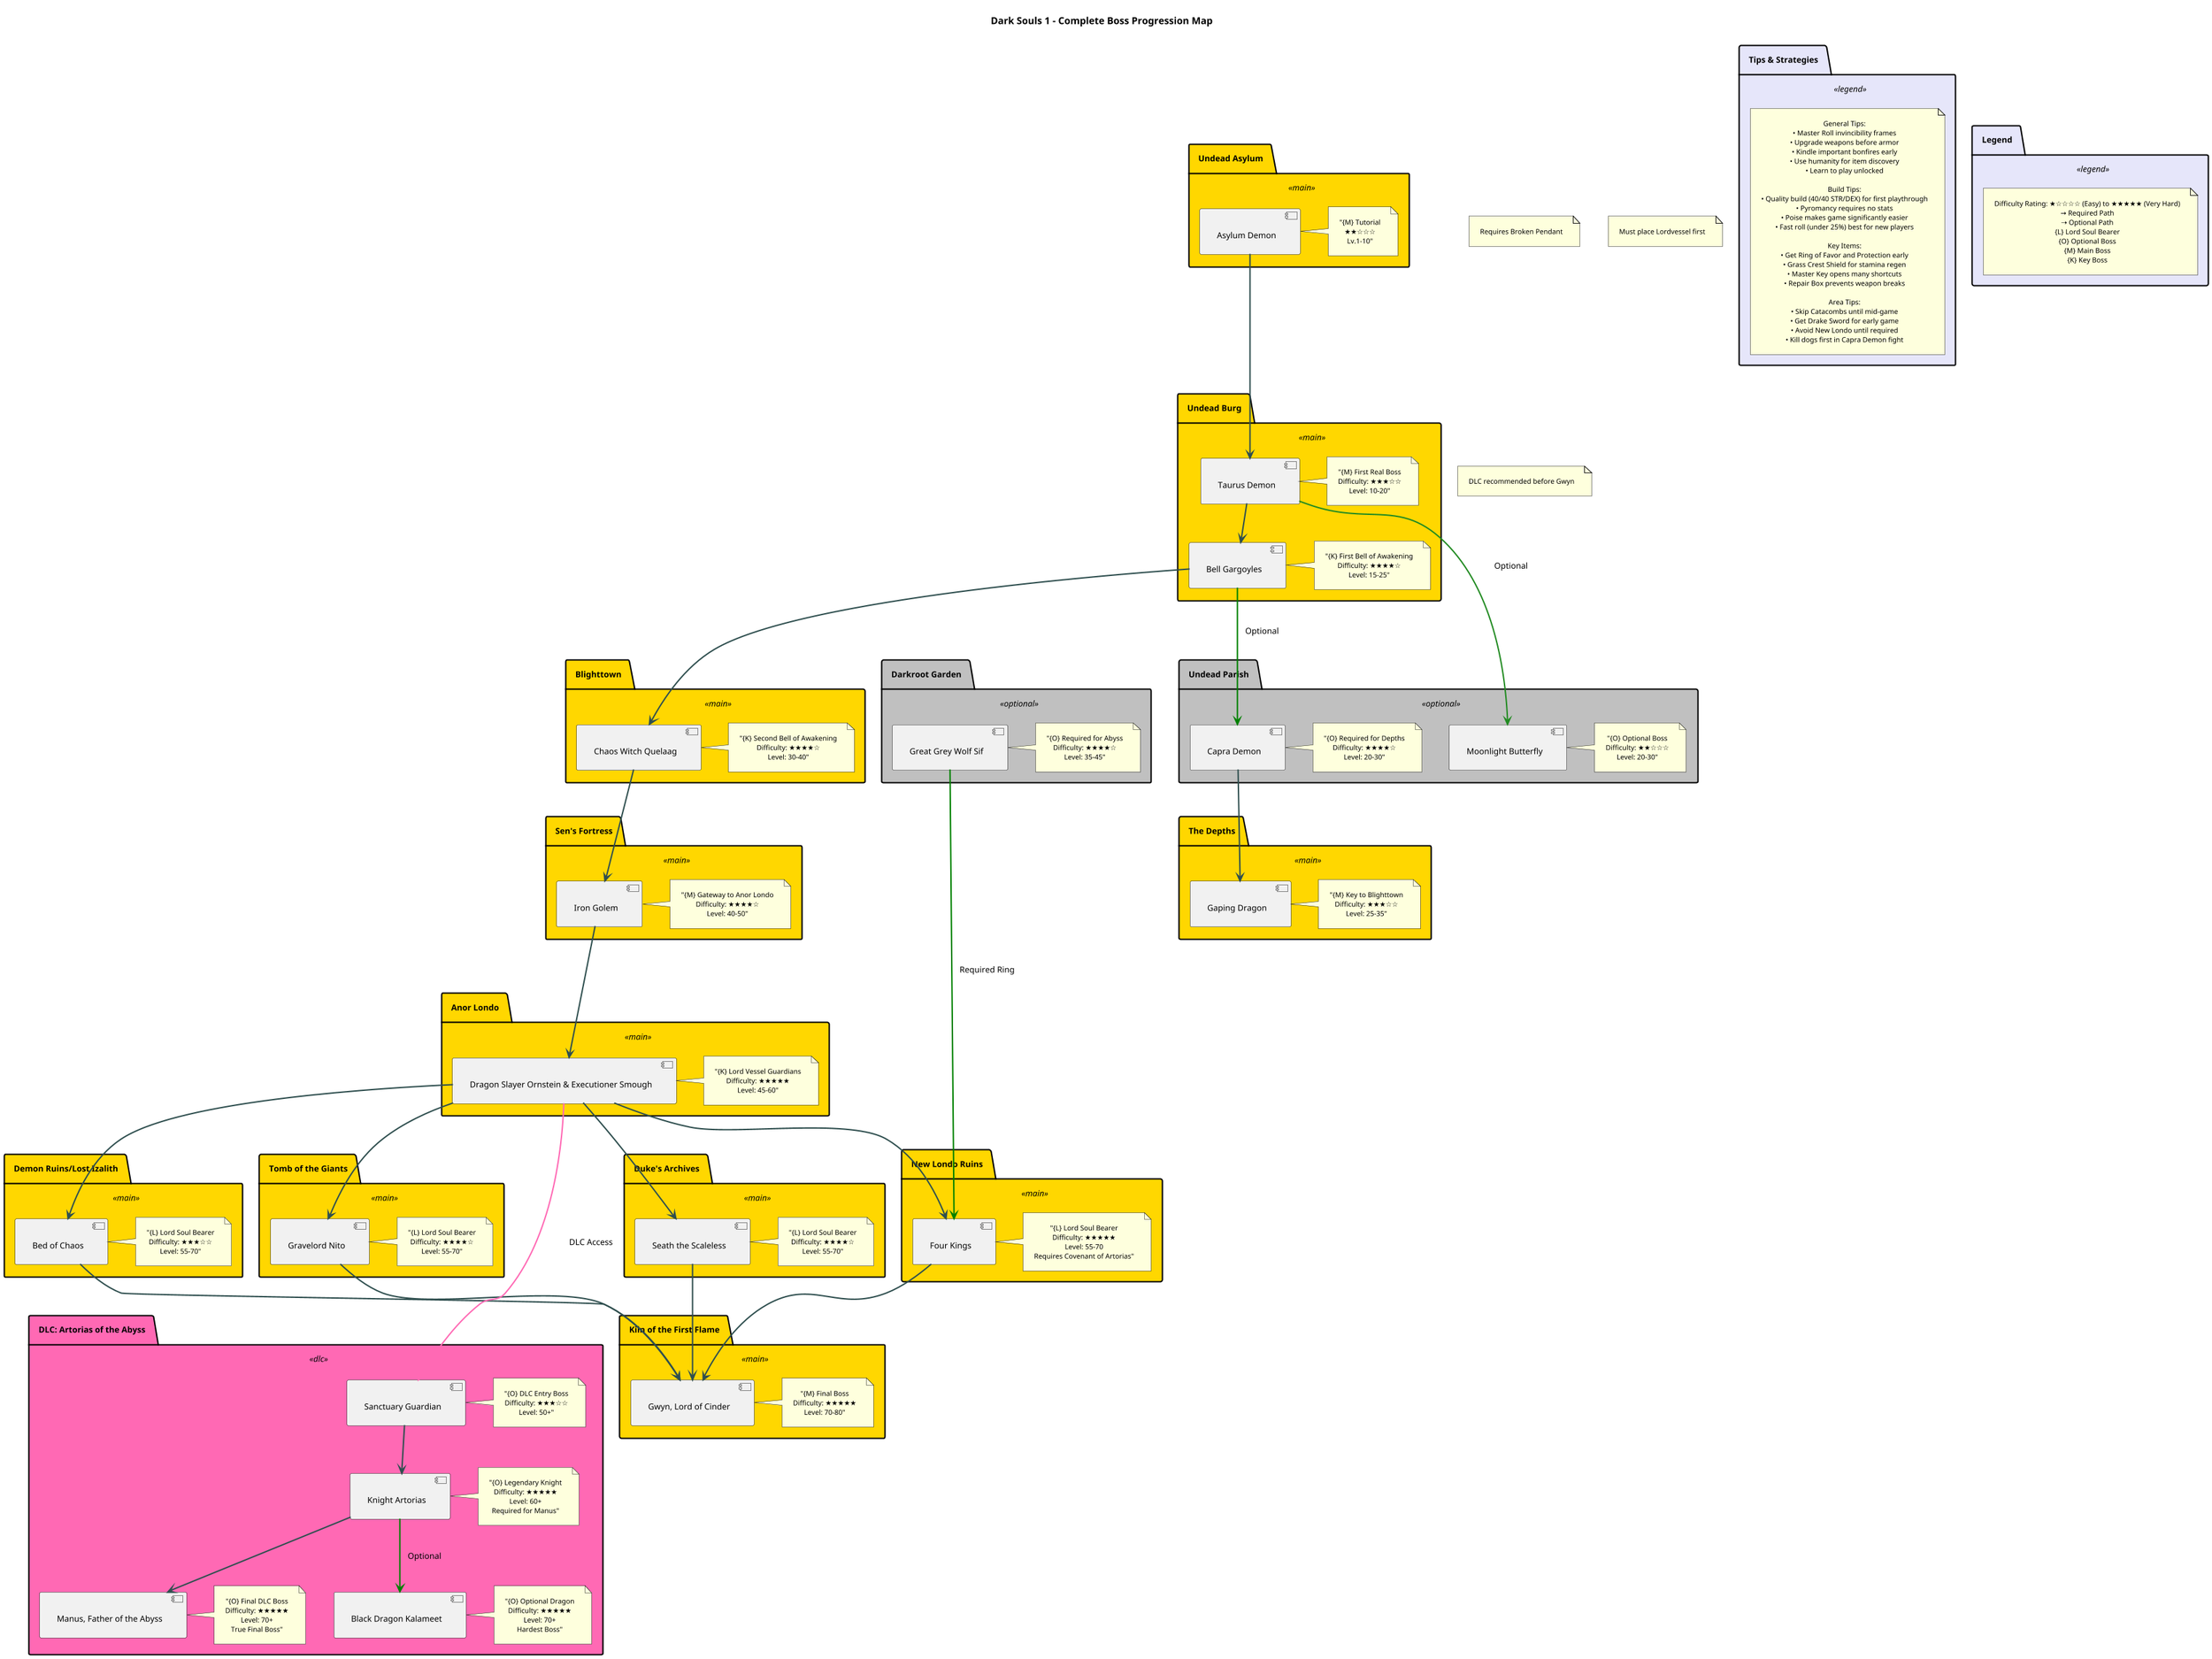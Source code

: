 @startuml
!define MAIN_COLOR #FFD700
!define OPTIONAL_COLOR #C0C0C0
!define DLC_COLOR #FF69B4
!define LEGEND_COLOR #E6E6FA
!define DIFFICULTY_HIGH #FF0000
!define DIFFICULTY_MEDIUM #FFA500
!define DIFFICULTY_LOW #008000

' Layout and Sizing Configuration
skinparam dpi 200
skinparam defaultTextAlignment center
skinparam nodesep 40
skinparam ranksep 50
skinparam padding 10
skinparam packagePadding 20

' Font Configurations
skinparam defaultFontSize 12
skinparam noteFontSize 10
skinparam noteFontStyle plain

' Arrow Styling
skinparam ArrowColor #2F4F4F
skinparam ArrowThickness 2
skinparam PathHoverColor #FF0000
skinparam PathColor #2F4F4F

' Package Styling
skinparam PackageBackgroundColor<<main>> MAIN_COLOR
skinparam PackageBackgroundColor<<optional>> OPTIONAL_COLOR
skinparam PackageBackgroundColor<<dlc>> DLC_COLOR
skinparam PackageBackgroundColor<<legend>> LEGEND_COLOR
skinparam PackageBorderThickness 2

' Node Styling
skinparam rectangleFontSize 12
skinparam rectanglePadding 10
skinparam rectangleBorderThickness 2

' Scale Configuration
scale max 1600 width
scale max 1200 height

' Layout Directives
top to bottom direction

' Group Related Areas
together {
    package "Legend" <<legend>>
    package "Tips & Strategies" <<legend>>
}

together {
    package "Undead Asylum" <<main>>
    package "Undead Burg" <<main>>
}

together {
    package "Undead Parish" <<optional>>
    package "The Depths" <<main>>
}

together {
    package "Blighttown" <<main>>
    package "Darkroot Garden" <<optional>>
}

together {
    package "Sen's Fortress" <<main>>
    package "Anor Londo" <<main>>
}

together {
    package "Duke's Archives" <<main>>
    package "New Londo Ruins" <<main>>
}

together {
    package "Demon Ruins/Lost Izalith" <<main>>
    package "Tomb of the Giants" <<main>>
}

together {
    package "Kiln of the First Flame" <<main>>
    package "DLC: Artorias of the Abyss" <<dlc>>
}

title Dark Souls 1 - Complete Boss Progression Map

package "Legend" <<legend>> {
    note as N1
        Difficulty Rating: ★☆☆☆☆ (Easy) to ★★★★★ (Very Hard)
        → Required Path
        ⇢ Optional Path
        {L} Lord Soul Bearer
        {O} Optional Boss
        {M} Main Boss
        {K} Key Boss
    end note
}

package "Undead Asylum" <<main>> {
    [Asylum Demon] as Asylum
    note right: "{M} Tutorial\n★★☆☆☆\nLv.1-10"
}

package "Undead Burg" <<main>> {
    [Taurus Demon] as Taurus
    note right: "{M} First Real Boss\nDifficulty: ★★★☆☆\nLevel: 10-20"
    
    [Bell Gargoyles] as Gargoyles
    note right: "{K} First Bell of Awakening\nDifficulty: ★★★★☆\nLevel: 15-25"
}

package "Undead Parish" <<optional>> {
    [Capra Demon] as Capra
    note right: "{O} Required for Depths\nDifficulty: ★★★★☆\nLevel: 20-30"
    
    [Moonlight Butterfly] as Butterfly
    note right: "{O} Optional Boss\nDifficulty: ★★☆☆☆\nLevel: 20-30"
}

package "The Depths" <<main>> {
    [Gaping Dragon] as Gaping
    note right: "{M} Key to Blighttown\nDifficulty: ★★★☆☆\nLevel: 25-35"
}

package "Blighttown" <<main>> {
    [Chaos Witch Quelaag] as Quelaag
    note right: "{K} Second Bell of Awakening\nDifficulty: ★★★★☆\nLevel: 30-40"
}

package "Sen's Fortress" <<main>> {
    [Iron Golem] as Golem
    note right: "{M} Gateway to Anor Londo\nDifficulty: ★★★★☆\nLevel: 40-50"
}

package "Darkroot Garden" <<optional>> {
    [Great Grey Wolf Sif] as Sif
    note right: "{O} Required for Abyss\nDifficulty: ★★★★☆\nLevel: 35-45"
}

package "Anor Londo" <<main>> {
    [Dragon Slayer Ornstein & Executioner Smough] as OnS
    note right: "{K} Lord Vessel Guardians\nDifficulty: ★★★★★\nLevel: 45-60"
}

package "New Londo Ruins" <<main>> {
    [Four Kings] as Kings
    note right: "{L} Lord Soul Bearer\nDifficulty: ★★★★★\nLevel: 55-70\nRequires Covenant of Artorias"
}

package "Duke's Archives" <<main>> {
    [Seath the Scaleless] as Seath
    note right: "{L} Lord Soul Bearer\nDifficulty: ★★★★☆\nLevel: 55-70"
}

package "Demon Ruins/Lost Izalith" <<main>> {
    [Bed of Chaos] as Chaos
    note right: "{L} Lord Soul Bearer\nDifficulty: ★★★☆☆\nLevel: 55-70"
}

package "Tomb of the Giants" <<main>> {
    [Gravelord Nito] as Nito
    note right: "{L} Lord Soul Bearer\nDifficulty: ★★★★☆\nLevel: 55-70"
}

package "Kiln of the First Flame" <<main>> {
    [Gwyn, Lord of Cinder] as Gwyn
    note right: "{M} Final Boss\nDifficulty: ★★★★★\nLevel: 70-80"
}

package "DLC: Artorias of the Abyss" <<dlc>> {
    [Sanctuary Guardian] as Guardian
    note right: "{O} DLC Entry Boss\nDifficulty: ★★★☆☆\nLevel: 50+"
    
    [Knight Artorias] as Artorias
    note right: "{O} Legendary Knight\nDifficulty: ★★★★★\nLevel: 60+\nRequired for Manus"
    
    [Manus, Father of the Abyss] as Manus
    note right: "{O} Final DLC Boss\nDifficulty: ★★★★★\nLevel: 70+\nTrue Final Boss"
    
    [Black Dragon Kalameet] as Kalameet
    note right: "{O} Optional Dragon\nDifficulty: ★★★★★\nLevel: 70+\nHardest Boss"
}

package "Tips & Strategies" <<legend>> {
    note as Tips
        General Tips:
        • Master Roll invincibility frames
        • Upgrade weapons before armor
        • Kindle important bonfires early
        • Use humanity for item discovery
        • Learn to play unlocked
        
        Build Tips:
        • Quality build (40/40 STR/DEX) for first playthrough
        • Pyromancy requires no stats
        • Poise makes game significantly easier
        • Fast roll (under 25%) best for new players
        
        Key Items:
        • Get Ring of Favor and Protection early
        • Grass Crest Shield for stamina regen
        • Master Key opens many shortcuts
        • Repair Box prevents weapon breaks
        
        Area Tips:
        • Skip Catacombs until mid-game
        • Get Drake Sword for early game
        • Avoid New Londo until required
        • Kill dogs first in Capra Demon fight
    end note
}

' Main Story Progression
skinparam PathHoverColor #FF0000
skinparam PathColor #2F4F4F
Asylum --> Taurus
Taurus --> Gargoyles
Gargoyles --> Quelaag
Quelaag --> Golem
Golem --> OnS
OnS --> Kings
OnS --> Seath
OnS --> Chaos
OnS --> Nito
Kings --> Gwyn
Seath --> Gwyn
Chaos --> Gwyn
Nito --> Gwyn

' Optional Paths
Taurus -[thickness=2,#228B22]-> Butterfly : "Optional"
Gargoyles -[#green]-> Capra : "Optional"
Capra --> Gaping
OnS -[thickness=2,#FF69B4]-> Guardian : "DLC Access"
Sif -[#green]-> Kings : "Required Ring"

' DLC Progression
Guardian --> Artorias
Artorias --> Manus
Artorias -[#green]-> Kalameet : "Optional"

' Additional Notes
note "Requires Broken Pendant" as N2
note "Must place Lordvessel first" as N3
note "DLC recommended before Gwyn" as N4

@enduml
